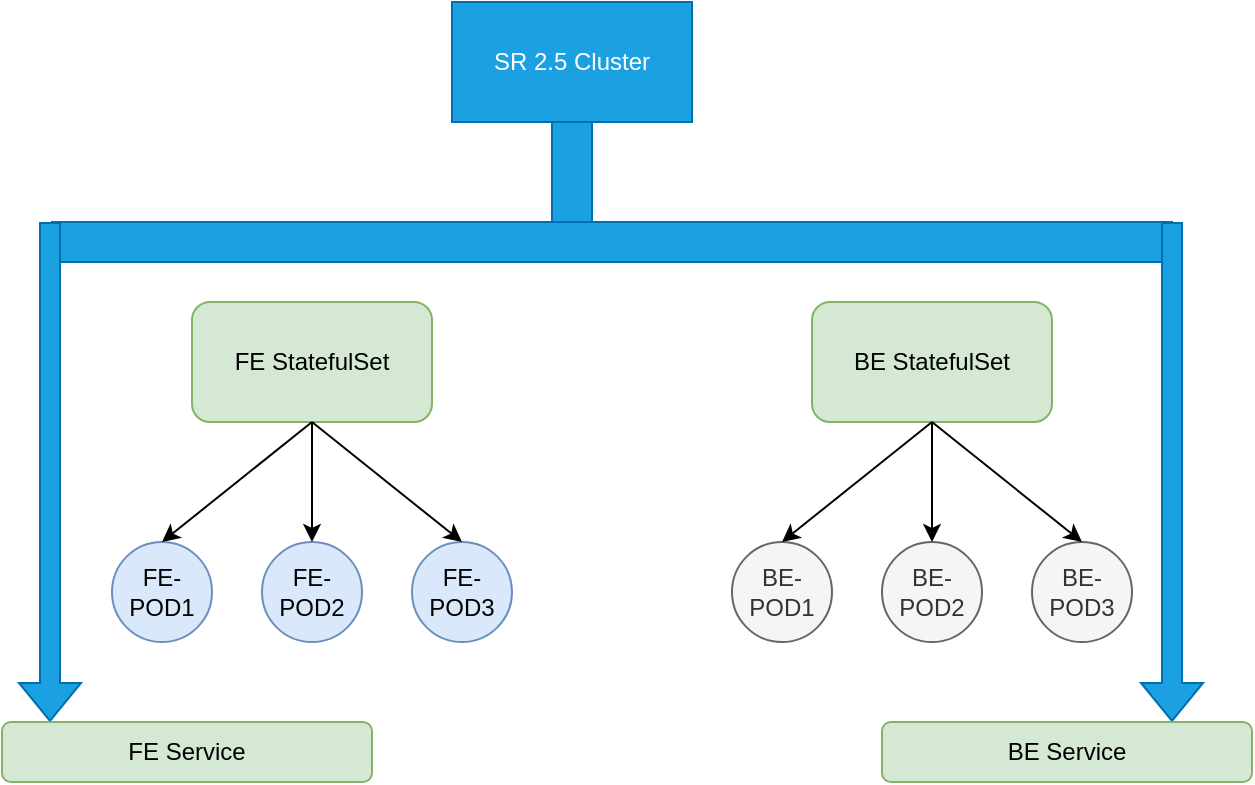 <mxfile version="22.0.4" type="github">
  <diagram name="Page-1" id="CNPokgcZIfVSBiACl-l_">
    <mxGraphModel dx="954" dy="610" grid="1" gridSize="10" guides="1" tooltips="1" connect="1" arrows="1" fold="1" page="1" pageScale="1" pageWidth="850" pageHeight="1100" math="0" shadow="0">
      <root>
        <mxCell id="0" />
        <mxCell id="1" parent="0" />
        <mxCell id="7F2xeFA8rnbpnAmB0ViX-1" value="FE StatefulSet" style="rounded=1;whiteSpace=wrap;html=1;fillColor=#d5e8d4;strokeColor=#82b366;" vertex="1" parent="1">
          <mxGeometry x="230" y="240" width="120" height="60" as="geometry" />
        </mxCell>
        <mxCell id="7F2xeFA8rnbpnAmB0ViX-2" value="FE-POD1" style="ellipse;whiteSpace=wrap;html=1;aspect=fixed;fillColor=#dae8fc;strokeColor=#6c8ebf;" vertex="1" parent="1">
          <mxGeometry x="190" y="360" width="50" height="50" as="geometry" />
        </mxCell>
        <mxCell id="7F2xeFA8rnbpnAmB0ViX-3" value="FE-POD2" style="ellipse;whiteSpace=wrap;html=1;aspect=fixed;fillColor=#dae8fc;strokeColor=#6c8ebf;" vertex="1" parent="1">
          <mxGeometry x="265" y="360" width="50" height="50" as="geometry" />
        </mxCell>
        <mxCell id="7F2xeFA8rnbpnAmB0ViX-4" value="FE-POD3" style="ellipse;whiteSpace=wrap;html=1;aspect=fixed;fillColor=#dae8fc;strokeColor=#6c8ebf;" vertex="1" parent="1">
          <mxGeometry x="340" y="360" width="50" height="50" as="geometry" />
        </mxCell>
        <mxCell id="7F2xeFA8rnbpnAmB0ViX-5" value="" style="endArrow=classic;html=1;rounded=0;exitX=0.5;exitY=1;exitDx=0;exitDy=0;entryX=0.5;entryY=0;entryDx=0;entryDy=0;" edge="1" parent="1" source="7F2xeFA8rnbpnAmB0ViX-1" target="7F2xeFA8rnbpnAmB0ViX-3">
          <mxGeometry width="50" height="50" relative="1" as="geometry">
            <mxPoint x="420" y="360" as="sourcePoint" />
            <mxPoint x="470" y="310" as="targetPoint" />
          </mxGeometry>
        </mxCell>
        <mxCell id="7F2xeFA8rnbpnAmB0ViX-6" value="" style="endArrow=classic;html=1;rounded=0;exitX=0.5;exitY=1;exitDx=0;exitDy=0;entryX=0.5;entryY=0;entryDx=0;entryDy=0;" edge="1" parent="1" source="7F2xeFA8rnbpnAmB0ViX-1" target="7F2xeFA8rnbpnAmB0ViX-2">
          <mxGeometry width="50" height="50" relative="1" as="geometry">
            <mxPoint x="420" y="360" as="sourcePoint" />
            <mxPoint x="470" y="310" as="targetPoint" />
          </mxGeometry>
        </mxCell>
        <mxCell id="7F2xeFA8rnbpnAmB0ViX-7" value="" style="endArrow=classic;html=1;rounded=0;exitX=0.5;exitY=1;exitDx=0;exitDy=0;entryX=0.5;entryY=0;entryDx=0;entryDy=0;" edge="1" parent="1" source="7F2xeFA8rnbpnAmB0ViX-1" target="7F2xeFA8rnbpnAmB0ViX-4">
          <mxGeometry width="50" height="50" relative="1" as="geometry">
            <mxPoint x="300" y="310" as="sourcePoint" />
            <mxPoint x="225" y="370" as="targetPoint" />
          </mxGeometry>
        </mxCell>
        <mxCell id="7F2xeFA8rnbpnAmB0ViX-10" value="BE StatefulSet" style="rounded=1;whiteSpace=wrap;html=1;fillColor=#d5e8d4;strokeColor=#82b366;" vertex="1" parent="1">
          <mxGeometry x="540" y="240" width="120" height="60" as="geometry" />
        </mxCell>
        <mxCell id="7F2xeFA8rnbpnAmB0ViX-11" value="BE-POD1" style="ellipse;whiteSpace=wrap;html=1;aspect=fixed;fillColor=#f5f5f5;strokeColor=#666666;fontColor=#333333;" vertex="1" parent="1">
          <mxGeometry x="500" y="360" width="50" height="50" as="geometry" />
        </mxCell>
        <mxCell id="7F2xeFA8rnbpnAmB0ViX-12" value="BE-POD2" style="ellipse;whiteSpace=wrap;html=1;aspect=fixed;fillColor=#f5f5f5;strokeColor=#666666;fontColor=#333333;" vertex="1" parent="1">
          <mxGeometry x="575" y="360" width="50" height="50" as="geometry" />
        </mxCell>
        <mxCell id="7F2xeFA8rnbpnAmB0ViX-13" value="BE-POD3" style="ellipse;whiteSpace=wrap;html=1;aspect=fixed;fillColor=#f5f5f5;fontColor=#333333;strokeColor=#666666;" vertex="1" parent="1">
          <mxGeometry x="650" y="360" width="50" height="50" as="geometry" />
        </mxCell>
        <mxCell id="7F2xeFA8rnbpnAmB0ViX-14" value="" style="endArrow=classic;html=1;rounded=0;exitX=0.5;exitY=1;exitDx=0;exitDy=0;entryX=0.5;entryY=0;entryDx=0;entryDy=0;" edge="1" parent="1" source="7F2xeFA8rnbpnAmB0ViX-10" target="7F2xeFA8rnbpnAmB0ViX-12">
          <mxGeometry width="50" height="50" relative="1" as="geometry">
            <mxPoint x="730" y="360" as="sourcePoint" />
            <mxPoint x="780" y="310" as="targetPoint" />
          </mxGeometry>
        </mxCell>
        <mxCell id="7F2xeFA8rnbpnAmB0ViX-15" value="" style="endArrow=classic;html=1;rounded=0;exitX=0.5;exitY=1;exitDx=0;exitDy=0;entryX=0.5;entryY=0;entryDx=0;entryDy=0;" edge="1" parent="1" source="7F2xeFA8rnbpnAmB0ViX-10" target="7F2xeFA8rnbpnAmB0ViX-11">
          <mxGeometry width="50" height="50" relative="1" as="geometry">
            <mxPoint x="730" y="360" as="sourcePoint" />
            <mxPoint x="780" y="310" as="targetPoint" />
          </mxGeometry>
        </mxCell>
        <mxCell id="7F2xeFA8rnbpnAmB0ViX-16" value="" style="endArrow=classic;html=1;rounded=0;exitX=0.5;exitY=1;exitDx=0;exitDy=0;entryX=0.5;entryY=0;entryDx=0;entryDy=0;" edge="1" parent="1" source="7F2xeFA8rnbpnAmB0ViX-10" target="7F2xeFA8rnbpnAmB0ViX-13">
          <mxGeometry width="50" height="50" relative="1" as="geometry">
            <mxPoint x="610" y="310" as="sourcePoint" />
            <mxPoint x="535" y="370" as="targetPoint" />
          </mxGeometry>
        </mxCell>
        <mxCell id="7F2xeFA8rnbpnAmB0ViX-18" value="SR 2.5 Cluster" style="rounded=0;whiteSpace=wrap;html=1;fillColor=#1ba1e2;fontColor=#ffffff;strokeColor=#006EAF;" vertex="1" parent="1">
          <mxGeometry x="360" y="90" width="120" height="60" as="geometry" />
        </mxCell>
        <mxCell id="7F2xeFA8rnbpnAmB0ViX-22" value="" style="rounded=0;whiteSpace=wrap;html=1;fillColor=#1ba1e2;fontColor=#ffffff;strokeColor=#006EAF;" vertex="1" parent="1">
          <mxGeometry x="160" y="200" width="560" height="20" as="geometry" />
        </mxCell>
        <mxCell id="7F2xeFA8rnbpnAmB0ViX-23" value="" style="rounded=0;whiteSpace=wrap;html=1;fillColor=#1ba1e2;fontColor=#ffffff;strokeColor=#006EAF;" vertex="1" parent="1">
          <mxGeometry x="410" y="150" width="20" height="50" as="geometry" />
        </mxCell>
        <mxCell id="7F2xeFA8rnbpnAmB0ViX-25" value="" style="shape=flexArrow;endArrow=classic;html=1;rounded=0;fillColor=#1ba1e2;strokeColor=#006EAF;" edge="1" parent="1">
          <mxGeometry width="50" height="50" relative="1" as="geometry">
            <mxPoint x="159" y="200" as="sourcePoint" />
            <mxPoint x="159" y="450" as="targetPoint" />
          </mxGeometry>
        </mxCell>
        <mxCell id="7F2xeFA8rnbpnAmB0ViX-27" value="" style="shape=flexArrow;endArrow=classic;html=1;rounded=0;fillColor=#1ba1e2;strokeColor=#006EAF;" edge="1" parent="1">
          <mxGeometry width="50" height="50" relative="1" as="geometry">
            <mxPoint x="720" y="200" as="sourcePoint" />
            <mxPoint x="720" y="450" as="targetPoint" />
          </mxGeometry>
        </mxCell>
        <mxCell id="7F2xeFA8rnbpnAmB0ViX-28" value="FE Service" style="rounded=1;whiteSpace=wrap;html=1;fillColor=#d5e8d4;strokeColor=#82b366;" vertex="1" parent="1">
          <mxGeometry x="135" y="450" width="185" height="30" as="geometry" />
        </mxCell>
        <mxCell id="7F2xeFA8rnbpnAmB0ViX-29" value="BE Service" style="rounded=1;whiteSpace=wrap;html=1;fillColor=#d5e8d4;strokeColor=#82b366;" vertex="1" parent="1">
          <mxGeometry x="575" y="450" width="185" height="30" as="geometry" />
        </mxCell>
      </root>
    </mxGraphModel>
  </diagram>
</mxfile>
